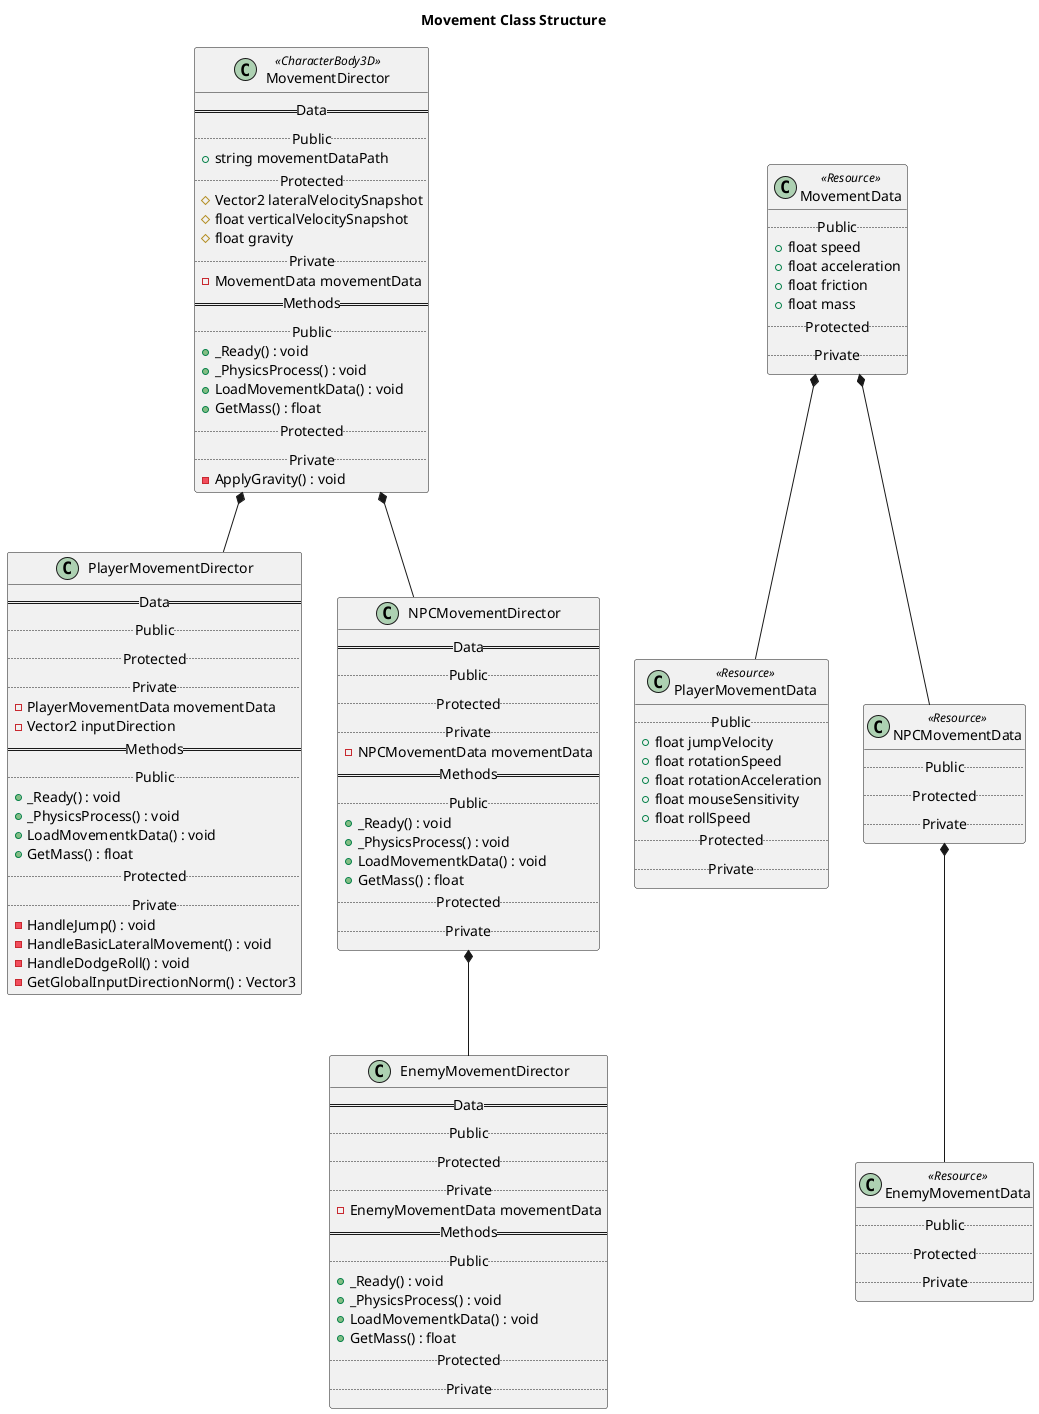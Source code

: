 @startuml Movement Class Structure

title Movement Class Structure

' Method Classes
class MovementDirector <<CharacterBody3D>>{
    == Data ==
    .. Public ..
    + string movementDataPath
    .. Protected ..
    # Vector2 lateralVelocitySnapshot
    # float verticalVelocitySnapshot
    # float gravity
    .. Private ..
    - MovementData movementData
    == Methods ==
    .. Public ..
    + _Ready() : void
    + _PhysicsProcess() : void
    + LoadMovementkData() : void
    + GetMass() : float
    .. Protected ..
    .. Private ..
    - ApplyGravity() : void
}

class PlayerMovementDirector{
    == Data ==
    .. Public ..
    .. Protected ..
    .. Private ..
    - PlayerMovementData movementData
	- Vector2 inputDirection
    == Methods ==
    .. Public ..
    + _Ready() : void
    + _PhysicsProcess() : void
    + LoadMovementkData() : void
    + GetMass() : float
    .. Protected ..
    .. Private ..
    - HandleJump() : void
    - HandleBasicLateralMovement() : void
    - HandleDodgeRoll() : void
    - GetGlobalInputDirectionNorm() : Vector3
}

class NPCMovementDirector{
    == Data ==
    .. Public ..
    .. Protected ..
    .. Private ..
    - NPCMovementData movementData
    == Methods ==
    .. Public ..
    + _Ready() : void
    + _PhysicsProcess() : void
    + LoadMovementkData() : void
    + GetMass() : float
    .. Protected ..
    .. Private ..
}

class EnemyMovementDirector {
    == Data ==
    .. Public ..
    .. Protected ..
    .. Private ..
    - EnemyMovementData movementData
    == Methods ==
    .. Public ..
    + _Ready() : void
    + _PhysicsProcess() : void
    + LoadMovementkData() : void
    + GetMass() : float
    .. Protected ..
    .. Private ..
}

MovementDirector *-- PlayerMovementDirector
MovementDirector *-- NPCMovementDirector
NPCMovementDirector *-- EnemyMovementDirector

' Resource Classes
class MovementData <<Resource>> {
    .. Public ..
    + float speed
	+ float acceleration
	+ float friction
	+ float mass
    .. Protected ..
    .. Private ..
}

class PlayerMovementData <<Resource>> {
    .. Public ..
    + float jumpVelocity  
	+ float rotationSpeed
	+ float rotationAcceleration
	+ float mouseSensitivity
	+ float rollSpeed
    .. Protected ..
    .. Private ..
}

class NPCMovementData <<Resource>> {
    .. Public ..
    .. Protected ..
    .. Private ..
}

class EnemyMovementData <<Resource>> {
    .. Public ..
    .. Protected ..
    .. Private ..
}

MovementData *-- PlayerMovementData
MovementData *-- NPCMovementData
NPCMovementData *-- EnemyMovementData

@enduml